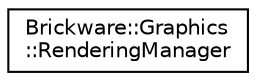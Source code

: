 digraph "Graphical Class Hierarchy"
{
  edge [fontname="Helvetica",fontsize="10",labelfontname="Helvetica",labelfontsize="10"];
  node [fontname="Helvetica",fontsize="10",shape=record];
  rankdir="LR";
  Node1 [label="Brickware::Graphics\l::RenderingManager",height=0.2,width=0.4,color="black", fillcolor="white", style="filled",URL="$classBrickware_1_1Graphics_1_1RenderingManager.html"];
}
